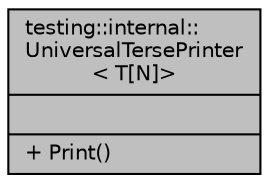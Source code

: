 digraph "testing::internal::UniversalTersePrinter&lt; T[N]&gt;"
{
 // LATEX_PDF_SIZE
  bgcolor="transparent";
  edge [fontname="Helvetica",fontsize="10",labelfontname="Helvetica",labelfontsize="10"];
  node [fontname="Helvetica",fontsize="10",shape=record];
  Node1 [label="{testing::internal::\lUniversalTersePrinter\l\< T[N]\>\n||+ Print()\l}",height=0.2,width=0.4,color="black", fillcolor="grey75", style="filled", fontcolor="black",tooltip=" "];
}
